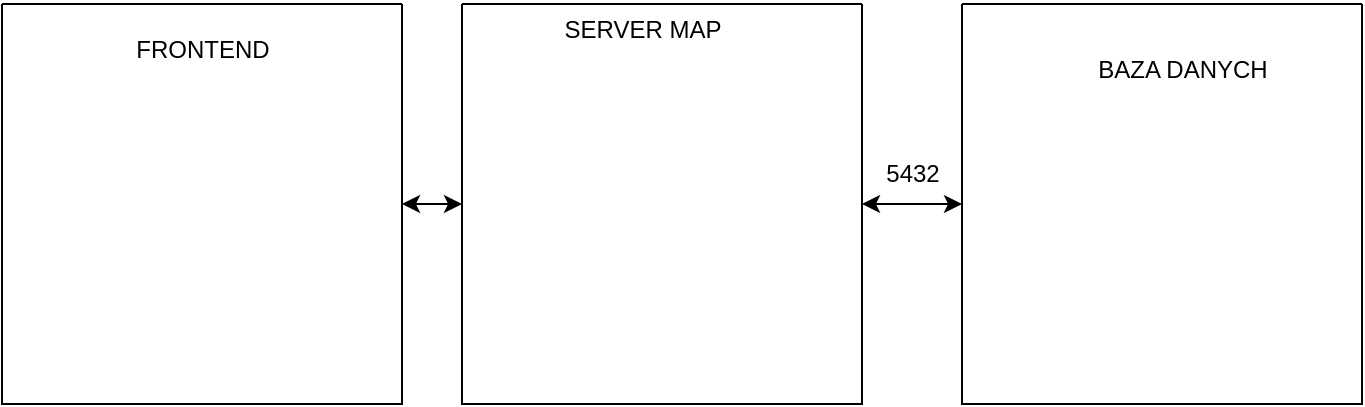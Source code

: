 <mxfile version="26.1.1">
  <diagram name="Strona-1" id="1H4NagRdJRhZYwSiDzTk">
    <mxGraphModel dx="1050" dy="530" grid="1" gridSize="10" guides="1" tooltips="1" connect="1" arrows="1" fold="1" page="1" pageScale="1" pageWidth="827" pageHeight="1169" math="0" shadow="0">
      <root>
        <mxCell id="0" />
        <mxCell id="1" parent="0" />
        <mxCell id="VO1EDZUNtYDjx0lu9GIZ-2" value="" style="swimlane;startSize=0;" vertex="1" parent="1">
          <mxGeometry x="100" y="250" width="200" height="200" as="geometry" />
        </mxCell>
        <mxCell id="VO1EDZUNtYDjx0lu9GIZ-3" value="FRONTEND" style="text;html=1;align=center;verticalAlign=middle;resizable=0;points=[];autosize=1;strokeColor=none;fillColor=none;" vertex="1" parent="VO1EDZUNtYDjx0lu9GIZ-2">
          <mxGeometry x="55" y="8" width="90" height="30" as="geometry" />
        </mxCell>
        <mxCell id="VO1EDZUNtYDjx0lu9GIZ-4" value="" style="swimlane;startSize=0;" vertex="1" parent="1">
          <mxGeometry x="330" y="250" width="200" height="200" as="geometry" />
        </mxCell>
        <mxCell id="VO1EDZUNtYDjx0lu9GIZ-5" value="SERVER MAP" style="text;html=1;align=center;verticalAlign=middle;resizable=0;points=[];autosize=1;strokeColor=none;fillColor=none;" vertex="1" parent="1">
          <mxGeometry x="370" y="248" width="100" height="30" as="geometry" />
        </mxCell>
        <mxCell id="VO1EDZUNtYDjx0lu9GIZ-6" value="" style="swimlane;startSize=0;" vertex="1" parent="1">
          <mxGeometry x="580" y="250" width="200" height="200" as="geometry" />
        </mxCell>
        <mxCell id="VO1EDZUNtYDjx0lu9GIZ-7" value="BAZA DANYCH" style="text;html=1;align=center;verticalAlign=middle;resizable=0;points=[];autosize=1;strokeColor=none;fillColor=none;" vertex="1" parent="1">
          <mxGeometry x="635" y="268" width="110" height="30" as="geometry" />
        </mxCell>
        <mxCell id="VO1EDZUNtYDjx0lu9GIZ-9" value="" style="endArrow=classic;startArrow=classic;html=1;rounded=0;entryX=0;entryY=0.5;entryDx=0;entryDy=0;" edge="1" parent="1" target="VO1EDZUNtYDjx0lu9GIZ-6">
          <mxGeometry width="50" height="50" relative="1" as="geometry">
            <mxPoint x="530" y="350" as="sourcePoint" />
            <mxPoint x="440" y="350" as="targetPoint" />
            <Array as="points" />
          </mxGeometry>
        </mxCell>
        <mxCell id="VO1EDZUNtYDjx0lu9GIZ-10" value="5432" style="text;html=1;align=center;verticalAlign=middle;resizable=0;points=[];autosize=1;strokeColor=none;fillColor=none;" vertex="1" parent="1">
          <mxGeometry x="530" y="320" width="50" height="30" as="geometry" />
        </mxCell>
        <mxCell id="VO1EDZUNtYDjx0lu9GIZ-12" value="" style="endArrow=classic;startArrow=classic;html=1;rounded=0;exitX=1;exitY=0.5;exitDx=0;exitDy=0;" edge="1" parent="1" source="VO1EDZUNtYDjx0lu9GIZ-2">
          <mxGeometry width="50" height="50" relative="1" as="geometry">
            <mxPoint x="390" y="400" as="sourcePoint" />
            <mxPoint x="330" y="350" as="targetPoint" />
          </mxGeometry>
        </mxCell>
      </root>
    </mxGraphModel>
  </diagram>
</mxfile>
